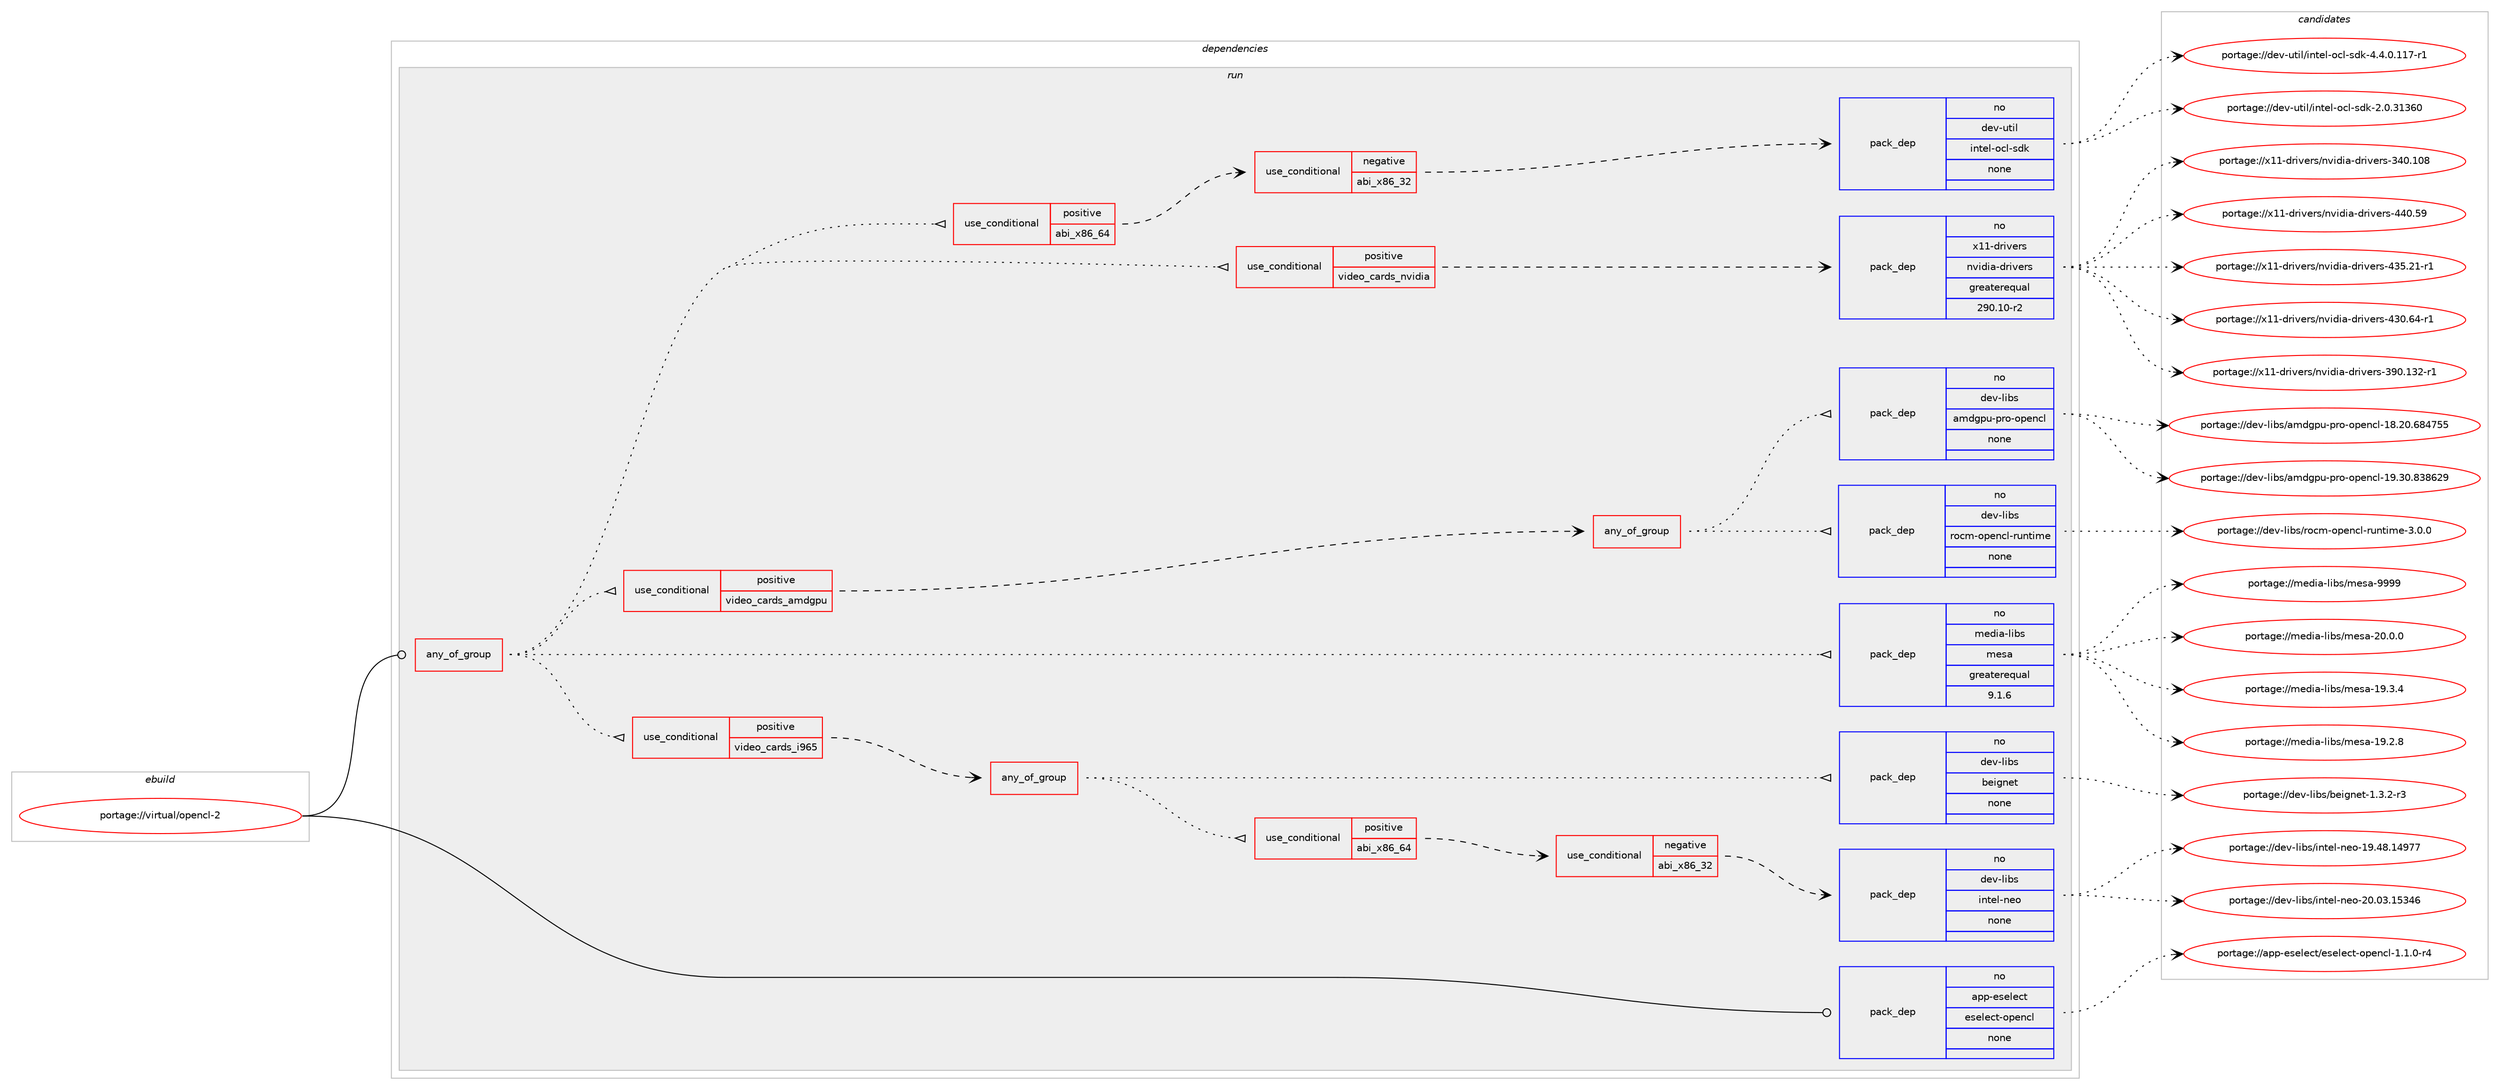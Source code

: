 digraph prolog {

# *************
# Graph options
# *************

newrank=true;
concentrate=true;
compound=true;
graph [rankdir=LR,fontname=Helvetica,fontsize=10,ranksep=1.5];#, ranksep=2.5, nodesep=0.2];
edge  [arrowhead=vee];
node  [fontname=Helvetica,fontsize=10];

# **********
# The ebuild
# **********

subgraph cluster_leftcol {
color=gray;
rank=same;
label=<<i>ebuild</i>>;
id [label="portage://virtual/opencl-2", color=red, width=4, href="../virtual/opencl-2.svg"];
}

# ****************
# The dependencies
# ****************

subgraph cluster_midcol {
color=gray;
label=<<i>dependencies</i>>;
subgraph cluster_compile {
fillcolor="#eeeeee";
style=filled;
label=<<i>compile</i>>;
}
subgraph cluster_compileandrun {
fillcolor="#eeeeee";
style=filled;
label=<<i>compile and run</i>>;
}
subgraph cluster_run {
fillcolor="#eeeeee";
style=filled;
label=<<i>run</i>>;
subgraph any598 {
dependency27378 [label=<<TABLE BORDER="0" CELLBORDER="1" CELLSPACING="0" CELLPADDING="4"><TR><TD CELLPADDING="10">any_of_group</TD></TR></TABLE>>, shape=none, color=red];subgraph cond4655 {
dependency27379 [label=<<TABLE BORDER="0" CELLBORDER="1" CELLSPACING="0" CELLPADDING="4"><TR><TD ROWSPAN="3" CELLPADDING="10">use_conditional</TD></TR><TR><TD>positive</TD></TR><TR><TD>video_cards_i965</TD></TR></TABLE>>, shape=none, color=red];
subgraph any599 {
dependency27380 [label=<<TABLE BORDER="0" CELLBORDER="1" CELLSPACING="0" CELLPADDING="4"><TR><TD CELLPADDING="10">any_of_group</TD></TR></TABLE>>, shape=none, color=red];subgraph cond4656 {
dependency27381 [label=<<TABLE BORDER="0" CELLBORDER="1" CELLSPACING="0" CELLPADDING="4"><TR><TD ROWSPAN="3" CELLPADDING="10">use_conditional</TD></TR><TR><TD>positive</TD></TR><TR><TD>abi_x86_64</TD></TR></TABLE>>, shape=none, color=red];
subgraph cond4657 {
dependency27382 [label=<<TABLE BORDER="0" CELLBORDER="1" CELLSPACING="0" CELLPADDING="4"><TR><TD ROWSPAN="3" CELLPADDING="10">use_conditional</TD></TR><TR><TD>negative</TD></TR><TR><TD>abi_x86_32</TD></TR></TABLE>>, shape=none, color=red];
subgraph pack22108 {
dependency27383 [label=<<TABLE BORDER="0" CELLBORDER="1" CELLSPACING="0" CELLPADDING="4" WIDTH="220"><TR><TD ROWSPAN="6" CELLPADDING="30">pack_dep</TD></TR><TR><TD WIDTH="110">no</TD></TR><TR><TD>dev-libs</TD></TR><TR><TD>intel-neo</TD></TR><TR><TD>none</TD></TR><TR><TD></TD></TR></TABLE>>, shape=none, color=blue];
}
dependency27382:e -> dependency27383:w [weight=20,style="dashed",arrowhead="vee"];
}
dependency27381:e -> dependency27382:w [weight=20,style="dashed",arrowhead="vee"];
}
dependency27380:e -> dependency27381:w [weight=20,style="dotted",arrowhead="oinv"];
subgraph pack22109 {
dependency27384 [label=<<TABLE BORDER="0" CELLBORDER="1" CELLSPACING="0" CELLPADDING="4" WIDTH="220"><TR><TD ROWSPAN="6" CELLPADDING="30">pack_dep</TD></TR><TR><TD WIDTH="110">no</TD></TR><TR><TD>dev-libs</TD></TR><TR><TD>beignet</TD></TR><TR><TD>none</TD></TR><TR><TD></TD></TR></TABLE>>, shape=none, color=blue];
}
dependency27380:e -> dependency27384:w [weight=20,style="dotted",arrowhead="oinv"];
}
dependency27379:e -> dependency27380:w [weight=20,style="dashed",arrowhead="vee"];
}
dependency27378:e -> dependency27379:w [weight=20,style="dotted",arrowhead="oinv"];
subgraph pack22110 {
dependency27385 [label=<<TABLE BORDER="0" CELLBORDER="1" CELLSPACING="0" CELLPADDING="4" WIDTH="220"><TR><TD ROWSPAN="6" CELLPADDING="30">pack_dep</TD></TR><TR><TD WIDTH="110">no</TD></TR><TR><TD>media-libs</TD></TR><TR><TD>mesa</TD></TR><TR><TD>greaterequal</TD></TR><TR><TD>9.1.6</TD></TR></TABLE>>, shape=none, color=blue];
}
dependency27378:e -> dependency27385:w [weight=20,style="dotted",arrowhead="oinv"];
subgraph cond4658 {
dependency27386 [label=<<TABLE BORDER="0" CELLBORDER="1" CELLSPACING="0" CELLPADDING="4"><TR><TD ROWSPAN="3" CELLPADDING="10">use_conditional</TD></TR><TR><TD>positive</TD></TR><TR><TD>video_cards_amdgpu</TD></TR></TABLE>>, shape=none, color=red];
subgraph any600 {
dependency27387 [label=<<TABLE BORDER="0" CELLBORDER="1" CELLSPACING="0" CELLPADDING="4"><TR><TD CELLPADDING="10">any_of_group</TD></TR></TABLE>>, shape=none, color=red];subgraph pack22111 {
dependency27388 [label=<<TABLE BORDER="0" CELLBORDER="1" CELLSPACING="0" CELLPADDING="4" WIDTH="220"><TR><TD ROWSPAN="6" CELLPADDING="30">pack_dep</TD></TR><TR><TD WIDTH="110">no</TD></TR><TR><TD>dev-libs</TD></TR><TR><TD>rocm-opencl-runtime</TD></TR><TR><TD>none</TD></TR><TR><TD></TD></TR></TABLE>>, shape=none, color=blue];
}
dependency27387:e -> dependency27388:w [weight=20,style="dotted",arrowhead="oinv"];
subgraph pack22112 {
dependency27389 [label=<<TABLE BORDER="0" CELLBORDER="1" CELLSPACING="0" CELLPADDING="4" WIDTH="220"><TR><TD ROWSPAN="6" CELLPADDING="30">pack_dep</TD></TR><TR><TD WIDTH="110">no</TD></TR><TR><TD>dev-libs</TD></TR><TR><TD>amdgpu-pro-opencl</TD></TR><TR><TD>none</TD></TR><TR><TD></TD></TR></TABLE>>, shape=none, color=blue];
}
dependency27387:e -> dependency27389:w [weight=20,style="dotted",arrowhead="oinv"];
}
dependency27386:e -> dependency27387:w [weight=20,style="dashed",arrowhead="vee"];
}
dependency27378:e -> dependency27386:w [weight=20,style="dotted",arrowhead="oinv"];
subgraph cond4659 {
dependency27390 [label=<<TABLE BORDER="0" CELLBORDER="1" CELLSPACING="0" CELLPADDING="4"><TR><TD ROWSPAN="3" CELLPADDING="10">use_conditional</TD></TR><TR><TD>positive</TD></TR><TR><TD>video_cards_nvidia</TD></TR></TABLE>>, shape=none, color=red];
subgraph pack22113 {
dependency27391 [label=<<TABLE BORDER="0" CELLBORDER="1" CELLSPACING="0" CELLPADDING="4" WIDTH="220"><TR><TD ROWSPAN="6" CELLPADDING="30">pack_dep</TD></TR><TR><TD WIDTH="110">no</TD></TR><TR><TD>x11-drivers</TD></TR><TR><TD>nvidia-drivers</TD></TR><TR><TD>greaterequal</TD></TR><TR><TD>290.10-r2</TD></TR></TABLE>>, shape=none, color=blue];
}
dependency27390:e -> dependency27391:w [weight=20,style="dashed",arrowhead="vee"];
}
dependency27378:e -> dependency27390:w [weight=20,style="dotted",arrowhead="oinv"];
subgraph cond4660 {
dependency27392 [label=<<TABLE BORDER="0" CELLBORDER="1" CELLSPACING="0" CELLPADDING="4"><TR><TD ROWSPAN="3" CELLPADDING="10">use_conditional</TD></TR><TR><TD>positive</TD></TR><TR><TD>abi_x86_64</TD></TR></TABLE>>, shape=none, color=red];
subgraph cond4661 {
dependency27393 [label=<<TABLE BORDER="0" CELLBORDER="1" CELLSPACING="0" CELLPADDING="4"><TR><TD ROWSPAN="3" CELLPADDING="10">use_conditional</TD></TR><TR><TD>negative</TD></TR><TR><TD>abi_x86_32</TD></TR></TABLE>>, shape=none, color=red];
subgraph pack22114 {
dependency27394 [label=<<TABLE BORDER="0" CELLBORDER="1" CELLSPACING="0" CELLPADDING="4" WIDTH="220"><TR><TD ROWSPAN="6" CELLPADDING="30">pack_dep</TD></TR><TR><TD WIDTH="110">no</TD></TR><TR><TD>dev-util</TD></TR><TR><TD>intel-ocl-sdk</TD></TR><TR><TD>none</TD></TR><TR><TD></TD></TR></TABLE>>, shape=none, color=blue];
}
dependency27393:e -> dependency27394:w [weight=20,style="dashed",arrowhead="vee"];
}
dependency27392:e -> dependency27393:w [weight=20,style="dashed",arrowhead="vee"];
}
dependency27378:e -> dependency27392:w [weight=20,style="dotted",arrowhead="oinv"];
}
id:e -> dependency27378:w [weight=20,style="solid",arrowhead="odot"];
subgraph pack22115 {
dependency27395 [label=<<TABLE BORDER="0" CELLBORDER="1" CELLSPACING="0" CELLPADDING="4" WIDTH="220"><TR><TD ROWSPAN="6" CELLPADDING="30">pack_dep</TD></TR><TR><TD WIDTH="110">no</TD></TR><TR><TD>app-eselect</TD></TR><TR><TD>eselect-opencl</TD></TR><TR><TD>none</TD></TR><TR><TD></TD></TR></TABLE>>, shape=none, color=blue];
}
id:e -> dependency27395:w [weight=20,style="solid",arrowhead="odot"];
}
}

# **************
# The candidates
# **************

subgraph cluster_choices {
rank=same;
color=gray;
label=<<i>candidates</i>>;

subgraph choice22108 {
color=black;
nodesep=1;
choice10010111845108105981154710511011610110845110101111455048464851464953515254 [label="portage://dev-libs/intel-neo-20.03.15346", color=red, width=4,href="../dev-libs/intel-neo-20.03.15346.svg"];
choice10010111845108105981154710511011610110845110101111454957465256464952575555 [label="portage://dev-libs/intel-neo-19.48.14977", color=red, width=4,href="../dev-libs/intel-neo-19.48.14977.svg"];
dependency27383:e -> choice10010111845108105981154710511011610110845110101111455048464851464953515254:w [style=dotted,weight="100"];
dependency27383:e -> choice10010111845108105981154710511011610110845110101111454957465256464952575555:w [style=dotted,weight="100"];
}
subgraph choice22109 {
color=black;
nodesep=1;
choice100101118451081059811547981011051031101011164549465146504511451 [label="portage://dev-libs/beignet-1.3.2-r3", color=red, width=4,href="../dev-libs/beignet-1.3.2-r3.svg"];
dependency27384:e -> choice100101118451081059811547981011051031101011164549465146504511451:w [style=dotted,weight="100"];
}
subgraph choice22110 {
color=black;
nodesep=1;
choice10910110010597451081059811547109101115974557575757 [label="portage://media-libs/mesa-9999", color=red, width=4,href="../media-libs/mesa-9999.svg"];
choice109101100105974510810598115471091011159745504846484648 [label="portage://media-libs/mesa-20.0.0", color=red, width=4,href="../media-libs/mesa-20.0.0.svg"];
choice109101100105974510810598115471091011159745495746514652 [label="portage://media-libs/mesa-19.3.4", color=red, width=4,href="../media-libs/mesa-19.3.4.svg"];
choice109101100105974510810598115471091011159745495746504656 [label="portage://media-libs/mesa-19.2.8", color=red, width=4,href="../media-libs/mesa-19.2.8.svg"];
dependency27385:e -> choice10910110010597451081059811547109101115974557575757:w [style=dotted,weight="100"];
dependency27385:e -> choice109101100105974510810598115471091011159745504846484648:w [style=dotted,weight="100"];
dependency27385:e -> choice109101100105974510810598115471091011159745495746514652:w [style=dotted,weight="100"];
dependency27385:e -> choice109101100105974510810598115471091011159745495746504656:w [style=dotted,weight="100"];
}
subgraph choice22111 {
color=black;
nodesep=1;
choice10010111845108105981154711411199109451111121011109910845114117110116105109101455146484648 [label="portage://dev-libs/rocm-opencl-runtime-3.0.0", color=red, width=4,href="../dev-libs/rocm-opencl-runtime-3.0.0.svg"];
dependency27388:e -> choice10010111845108105981154711411199109451111121011109910845114117110116105109101455146484648:w [style=dotted,weight="100"];
}
subgraph choice22112 {
color=black;
nodesep=1;
choice1001011184510810598115479710910010311211745112114111451111121011109910845495746514846565156545057 [label="portage://dev-libs/amdgpu-pro-opencl-19.30.838629", color=red, width=4,href="../dev-libs/amdgpu-pro-opencl-19.30.838629.svg"];
choice1001011184510810598115479710910010311211745112114111451111121011109910845495646504846545652555353 [label="portage://dev-libs/amdgpu-pro-opencl-18.20.684755", color=red, width=4,href="../dev-libs/amdgpu-pro-opencl-18.20.684755.svg"];
dependency27389:e -> choice1001011184510810598115479710910010311211745112114111451111121011109910845495746514846565156545057:w [style=dotted,weight="100"];
dependency27389:e -> choice1001011184510810598115479710910010311211745112114111451111121011109910845495646504846545652555353:w [style=dotted,weight="100"];
}
subgraph choice22113 {
color=black;
nodesep=1;
choice12049494510011410511810111411547110118105100105974510011410511810111411545525248465357 [label="portage://x11-drivers/nvidia-drivers-440.59", color=red, width=4,href="../x11-drivers/nvidia-drivers-440.59.svg"];
choice120494945100114105118101114115471101181051001059745100114105118101114115455251534650494511449 [label="portage://x11-drivers/nvidia-drivers-435.21-r1", color=red, width=4,href="../x11-drivers/nvidia-drivers-435.21-r1.svg"];
choice120494945100114105118101114115471101181051001059745100114105118101114115455251484654524511449 [label="portage://x11-drivers/nvidia-drivers-430.64-r1", color=red, width=4,href="../x11-drivers/nvidia-drivers-430.64-r1.svg"];
choice12049494510011410511810111411547110118105100105974510011410511810111411545515748464951504511449 [label="portage://x11-drivers/nvidia-drivers-390.132-r1", color=red, width=4,href="../x11-drivers/nvidia-drivers-390.132-r1.svg"];
choice1204949451001141051181011141154711011810510010597451001141051181011141154551524846494856 [label="portage://x11-drivers/nvidia-drivers-340.108", color=red, width=4,href="../x11-drivers/nvidia-drivers-340.108.svg"];
dependency27391:e -> choice12049494510011410511810111411547110118105100105974510011410511810111411545525248465357:w [style=dotted,weight="100"];
dependency27391:e -> choice120494945100114105118101114115471101181051001059745100114105118101114115455251534650494511449:w [style=dotted,weight="100"];
dependency27391:e -> choice120494945100114105118101114115471101181051001059745100114105118101114115455251484654524511449:w [style=dotted,weight="100"];
dependency27391:e -> choice12049494510011410511810111411547110118105100105974510011410511810111411545515748464951504511449:w [style=dotted,weight="100"];
dependency27391:e -> choice1204949451001141051181011141154711011810510010597451001141051181011141154551524846494856:w [style=dotted,weight="100"];
}
subgraph choice22114 {
color=black;
nodesep=1;
choice1001011184511711610510847105110116101108451119910845115100107455246524648464949554511449 [label="portage://dev-util/intel-ocl-sdk-4.4.0.117-r1", color=red, width=4,href="../dev-util/intel-ocl-sdk-4.4.0.117-r1.svg"];
choice100101118451171161051084710511011610110845111991084511510010745504648465149515448 [label="portage://dev-util/intel-ocl-sdk-2.0.31360", color=red, width=4,href="../dev-util/intel-ocl-sdk-2.0.31360.svg"];
dependency27394:e -> choice1001011184511711610510847105110116101108451119910845115100107455246524648464949554511449:w [style=dotted,weight="100"];
dependency27394:e -> choice100101118451171161051084710511011610110845111991084511510010745504648465149515448:w [style=dotted,weight="100"];
}
subgraph choice22115 {
color=black;
nodesep=1;
choice971121124510111510110810199116471011151011081019911645111112101110991084549464946484511452 [label="portage://app-eselect/eselect-opencl-1.1.0-r4", color=red, width=4,href="../app-eselect/eselect-opencl-1.1.0-r4.svg"];
dependency27395:e -> choice971121124510111510110810199116471011151011081019911645111112101110991084549464946484511452:w [style=dotted,weight="100"];
}
}

}
